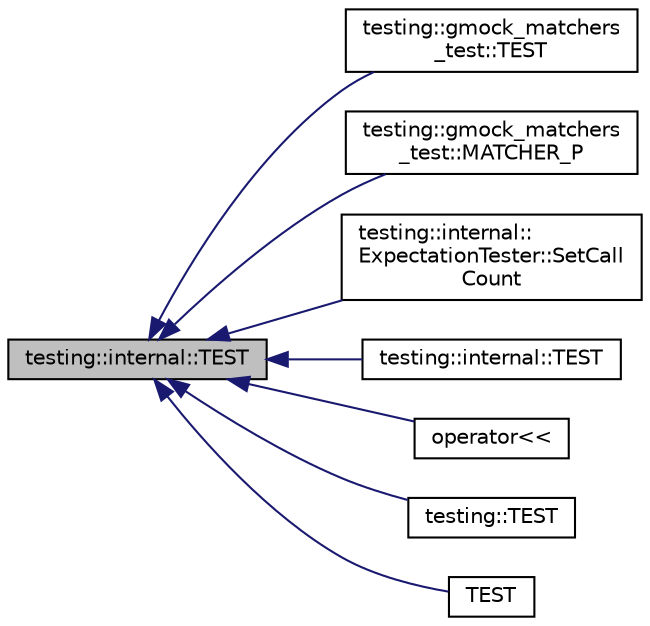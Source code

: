 digraph "testing::internal::TEST"
{
  edge [fontname="Helvetica",fontsize="10",labelfontname="Helvetica",labelfontsize="10"];
  node [fontname="Helvetica",fontsize="10",shape=record];
  rankdir="LR";
  Node3137 [label="testing::internal::TEST",height=0.2,width=0.4,color="black", fillcolor="grey75", style="filled", fontcolor="black"];
  Node3137 -> Node3138 [dir="back",color="midnightblue",fontsize="10",style="solid",fontname="Helvetica"];
  Node3138 [label="testing::gmock_matchers\l_test::TEST",height=0.2,width=0.4,color="black", fillcolor="white", style="filled",URL="$d5/de1/namespacetesting_1_1gmock__matchers__test.html#a6786eca17f1fc4d6250470cc21ec79f1"];
  Node3137 -> Node3139 [dir="back",color="midnightblue",fontsize="10",style="solid",fontname="Helvetica"];
  Node3139 [label="testing::gmock_matchers\l_test::MATCHER_P",height=0.2,width=0.4,color="black", fillcolor="white", style="filled",URL="$d5/de1/namespacetesting_1_1gmock__matchers__test.html#a3d3f285bba1766bf9daf840a16e79924"];
  Node3137 -> Node3140 [dir="back",color="midnightblue",fontsize="10",style="solid",fontname="Helvetica"];
  Node3140 [label="testing::internal::\lExpectationTester::SetCall\lCount",height=0.2,width=0.4,color="black", fillcolor="white", style="filled",URL="$db/d6d/classtesting_1_1internal_1_1_expectation_tester.html#af5d762355ef83f414c4b0fc14c8fc943"];
  Node3137 -> Node3141 [dir="back",color="midnightblue",fontsize="10",style="solid",fontname="Helvetica"];
  Node3141 [label="testing::internal::TEST",height=0.2,width=0.4,color="black", fillcolor="white", style="filled",URL="$d0/da7/namespacetesting_1_1internal.html#a8b9aee556f3dec6e67c35830ba55e0bd"];
  Node3137 -> Node3142 [dir="back",color="midnightblue",fontsize="10",style="solid",fontname="Helvetica"];
  Node3142 [label="operator\<\<",height=0.2,width=0.4,color="black", fillcolor="white", style="filled",URL="$df/d01/gtest__unittest_8cc.html#a5f23eac320bc1c1dcd3cec464e31b5c6"];
  Node3137 -> Node3143 [dir="back",color="midnightblue",fontsize="10",style="solid",fontname="Helvetica"];
  Node3143 [label="testing::TEST",height=0.2,width=0.4,color="black", fillcolor="white", style="filled",URL="$d0/d75/namespacetesting.html#a83dfac108c207258287b9f7aa9171e8a"];
  Node3137 -> Node3144 [dir="back",color="midnightblue",fontsize="10",style="solid",fontname="Helvetica"];
  Node3144 [label="TEST",height=0.2,width=0.4,color="black", fillcolor="white", style="filled",URL="$df/d01/gtest__unittest_8cc.html#a9f44af0752c3f08c932e2750905c6d79"];
}
